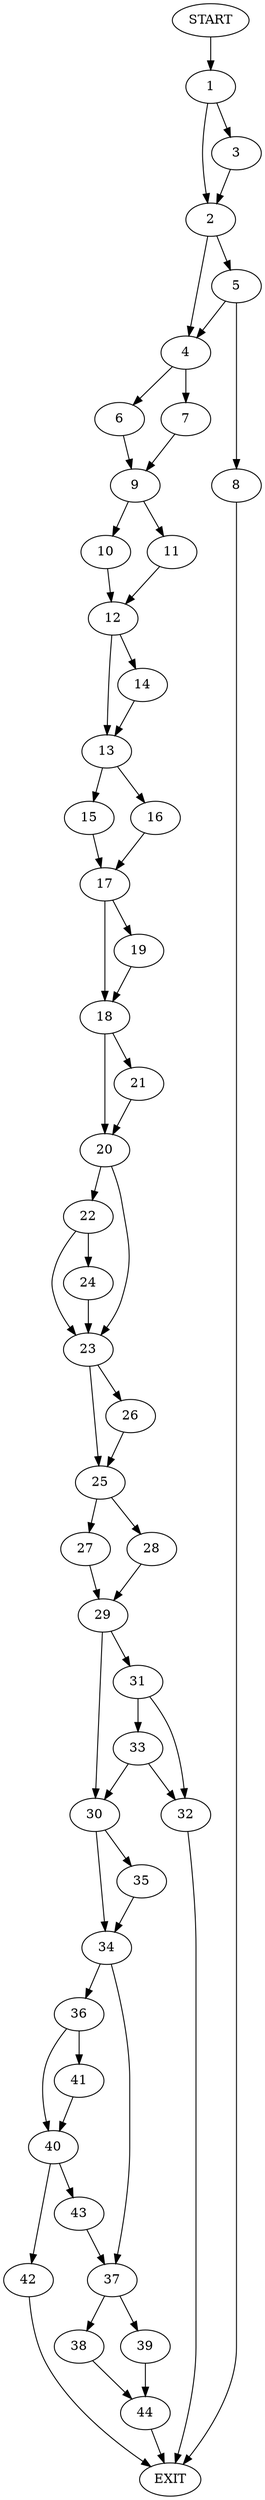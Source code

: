 digraph {
0 [label="START"]
45 [label="EXIT"]
0 -> 1
1 -> 2
1 -> 3
2 -> 4
2 -> 5
3 -> 2
4 -> 6
4 -> 7
5 -> 8
5 -> 4
8 -> 45
7 -> 9
6 -> 9
9 -> 10
9 -> 11
10 -> 12
11 -> 12
12 -> 13
12 -> 14
14 -> 13
13 -> 15
13 -> 16
15 -> 17
16 -> 17
17 -> 18
17 -> 19
18 -> 20
18 -> 21
19 -> 18
20 -> 22
20 -> 23
21 -> 20
22 -> 24
22 -> 23
23 -> 25
23 -> 26
24 -> 23
26 -> 25
25 -> 27
25 -> 28
27 -> 29
28 -> 29
29 -> 30
29 -> 31
31 -> 32
31 -> 33
30 -> 34
30 -> 35
33 -> 32
33 -> 30
32 -> 45
35 -> 34
34 -> 36
34 -> 37
37 -> 38
37 -> 39
36 -> 40
36 -> 41
40 -> 42
40 -> 43
41 -> 40
43 -> 37
42 -> 45
39 -> 44
38 -> 44
44 -> 45
}
